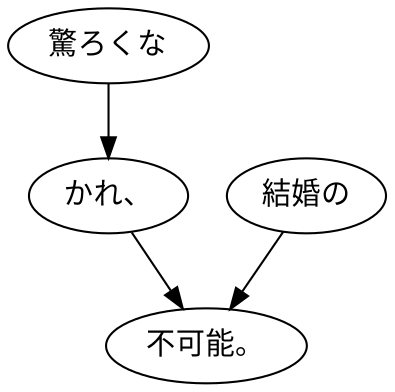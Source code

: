 digraph graph8736 {
	node0 [label="驚ろくな"];
	node1 [label="かれ、"];
	node2 [label="結婚の"];
	node3 [label="不可能。"];
	node0 -> node1;
	node1 -> node3;
	node2 -> node3;
}
